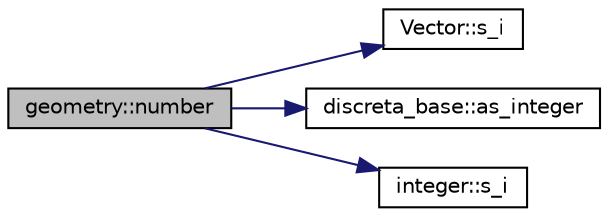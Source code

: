 digraph "geometry::number"
{
  edge [fontname="Helvetica",fontsize="10",labelfontname="Helvetica",labelfontsize="10"];
  node [fontname="Helvetica",fontsize="10",shape=record];
  rankdir="LR";
  Node916 [label="geometry::number",height=0.2,width=0.4,color="black", fillcolor="grey75", style="filled", fontcolor="black"];
  Node916 -> Node917 [color="midnightblue",fontsize="10",style="solid",fontname="Helvetica"];
  Node917 [label="Vector::s_i",height=0.2,width=0.4,color="black", fillcolor="white", style="filled",URL="$d5/db2/class_vector.html#a1c4fe1752523df8119f70dd550244871"];
  Node916 -> Node918 [color="midnightblue",fontsize="10",style="solid",fontname="Helvetica"];
  Node918 [label="discreta_base::as_integer",height=0.2,width=0.4,color="black", fillcolor="white", style="filled",URL="$d7/d71/classdiscreta__base.html#a00d7691eaf874fd283d942692fe8dd26"];
  Node916 -> Node919 [color="midnightblue",fontsize="10",style="solid",fontname="Helvetica"];
  Node919 [label="integer::s_i",height=0.2,width=0.4,color="black", fillcolor="white", style="filled",URL="$d0/de5/classinteger.html#adf28e9f94d4c844adaa950deeb80b904"];
}

